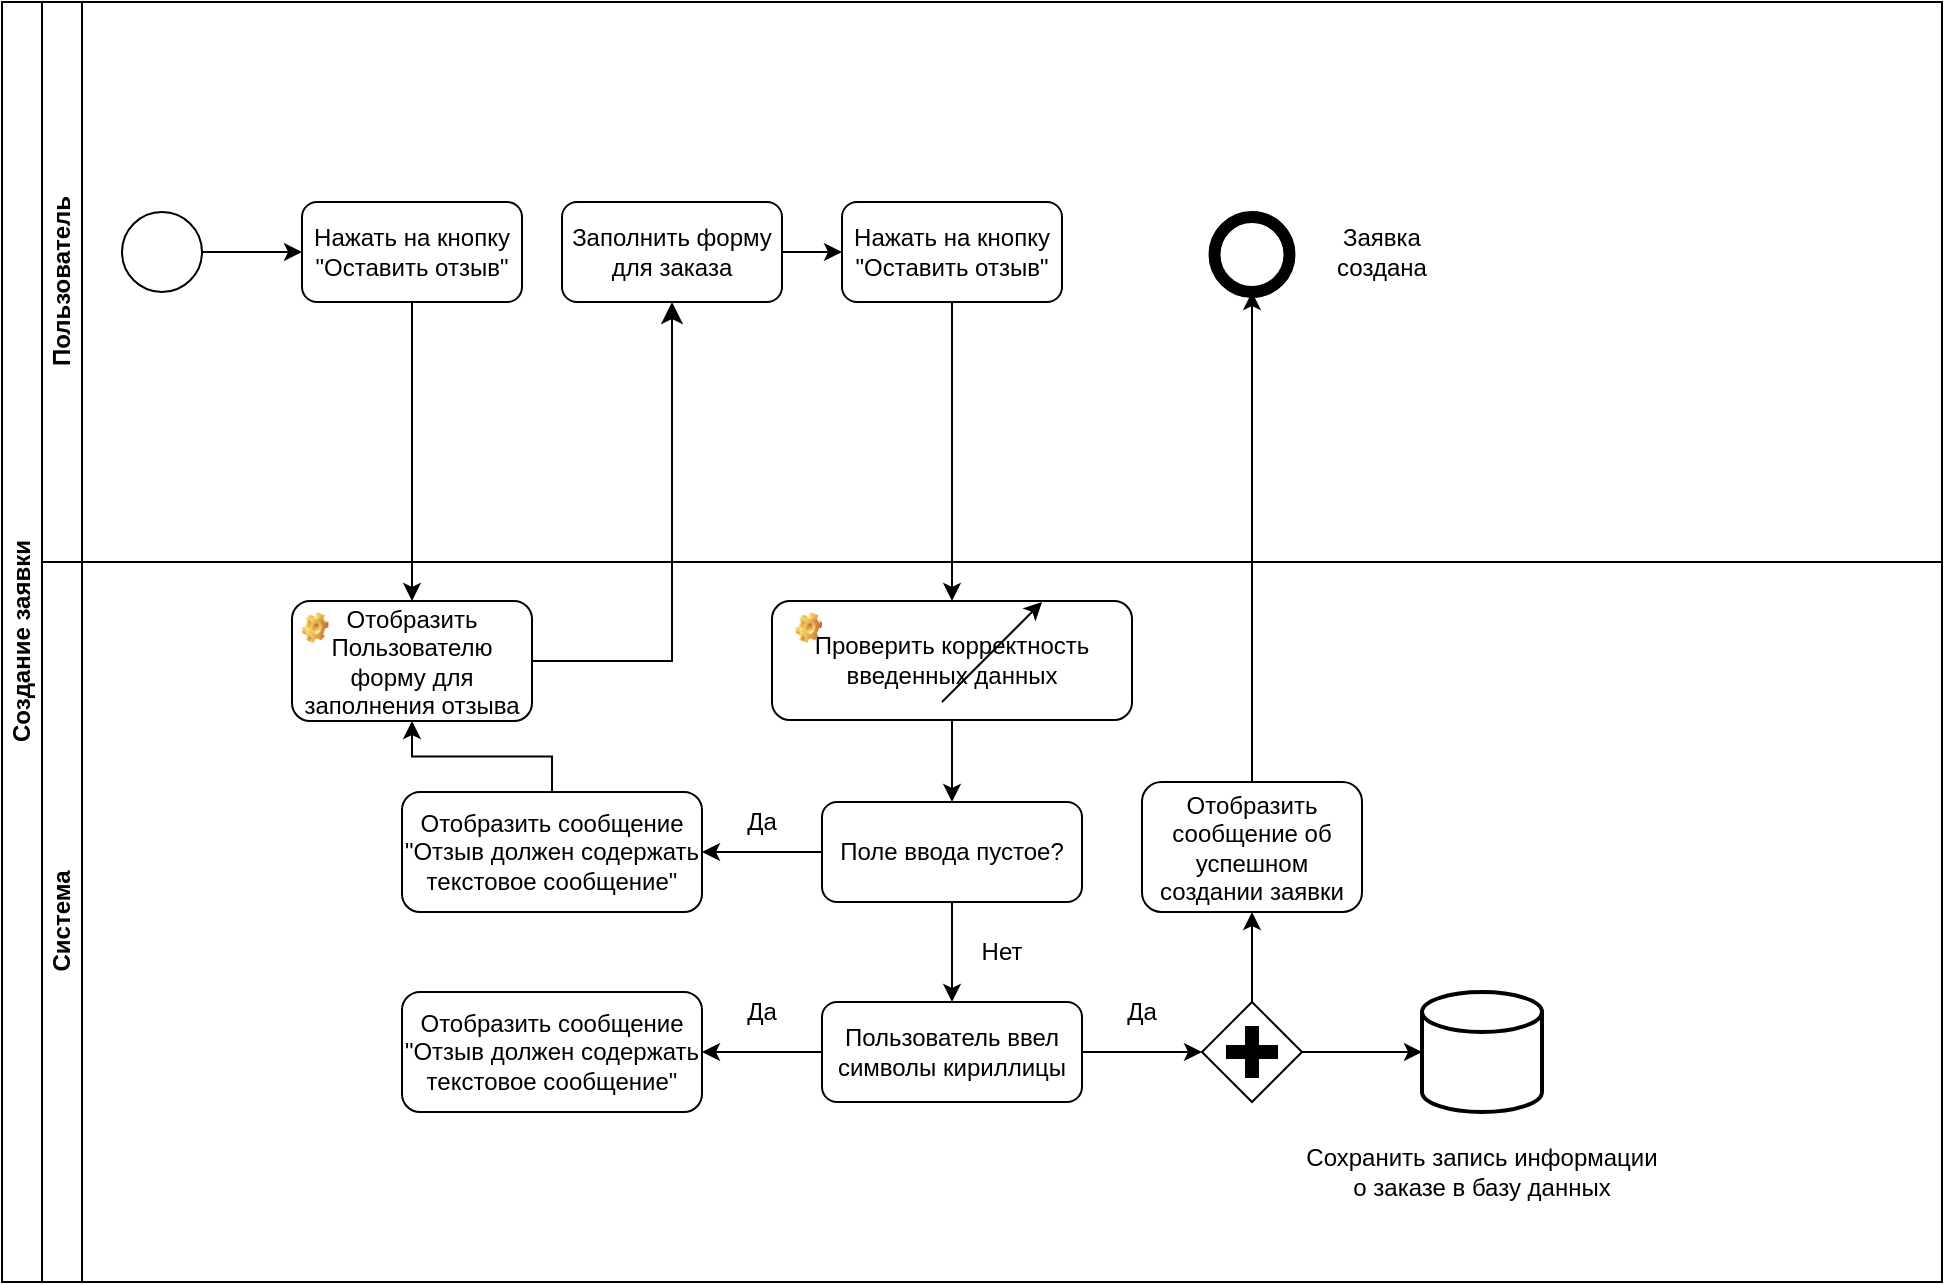<mxfile version="24.8.3">
  <diagram name="Страница — 1" id="IflniPAnc-2VBu9d5ubB">
    <mxGraphModel dx="794" dy="660" grid="1" gridSize="10" guides="1" tooltips="1" connect="1" arrows="1" fold="1" page="1" pageScale="1" pageWidth="1169" pageHeight="827" math="0" shadow="0">
      <root>
        <mxCell id="0" />
        <mxCell id="1" parent="0" />
        <mxCell id="_352U6r1tiJMxSs29HgW-1" value="Создание заявки" style="swimlane;html=1;childLayout=stackLayout;resizeParent=1;resizeParentMax=0;horizontal=0;startSize=20;horizontalStack=0;resizeHeight=1;resizeWidth=1;" vertex="1" parent="1">
          <mxGeometry x="120" y="120" width="970" height="640" as="geometry" />
        </mxCell>
        <mxCell id="_352U6r1tiJMxSs29HgW-2" value="Пользователь" style="swimlane;html=1;startSize=20;horizontal=0;" vertex="1" parent="_352U6r1tiJMxSs29HgW-1">
          <mxGeometry x="20" width="950" height="280" as="geometry" />
        </mxCell>
        <mxCell id="_352U6r1tiJMxSs29HgW-3" value="" style="ellipse;whiteSpace=wrap;html=1;aspect=fixed;" vertex="1" parent="_352U6r1tiJMxSs29HgW-2">
          <mxGeometry x="40" y="105" width="40" height="40" as="geometry" />
        </mxCell>
        <mxCell id="_352U6r1tiJMxSs29HgW-4" value="Нажать на кнопку &quot;Оставить отзыв&quot;" style="rounded=1;whiteSpace=wrap;html=1;" vertex="1" parent="_352U6r1tiJMxSs29HgW-2">
          <mxGeometry x="130" y="100" width="110" height="50" as="geometry" />
        </mxCell>
        <mxCell id="_352U6r1tiJMxSs29HgW-5" value="" style="endArrow=classic;html=1;rounded=0;exitX=1;exitY=0.5;exitDx=0;exitDy=0;entryX=0;entryY=0.5;entryDx=0;entryDy=0;" edge="1" parent="_352U6r1tiJMxSs29HgW-2" source="_352U6r1tiJMxSs29HgW-3" target="_352U6r1tiJMxSs29HgW-4">
          <mxGeometry width="50" height="50" relative="1" as="geometry">
            <mxPoint x="80" y="195" as="sourcePoint" />
            <mxPoint x="130" y="145" as="targetPoint" />
          </mxGeometry>
        </mxCell>
        <mxCell id="_352U6r1tiJMxSs29HgW-6" value="Заполнить форму для заказа" style="rounded=1;whiteSpace=wrap;html=1;" vertex="1" parent="_352U6r1tiJMxSs29HgW-2">
          <mxGeometry x="260" y="100" width="110" height="50" as="geometry" />
        </mxCell>
        <mxCell id="_352U6r1tiJMxSs29HgW-7" value="" style="ellipse;whiteSpace=wrap;html=1;aspect=fixed;strokeWidth=6;" vertex="1" parent="_352U6r1tiJMxSs29HgW-2">
          <mxGeometry x="586.25" y="107.5" width="37.5" height="37.5" as="geometry" />
        </mxCell>
        <mxCell id="_352U6r1tiJMxSs29HgW-8" value="Заявка создана" style="text;html=1;align=center;verticalAlign=middle;whiteSpace=wrap;rounded=0;" vertex="1" parent="_352U6r1tiJMxSs29HgW-2">
          <mxGeometry x="640" y="110" width="60" height="30" as="geometry" />
        </mxCell>
        <mxCell id="_352U6r1tiJMxSs29HgW-9" value="Нажать на кнопку &quot;Оставить отзыв&quot;" style="rounded=1;whiteSpace=wrap;html=1;" vertex="1" parent="_352U6r1tiJMxSs29HgW-2">
          <mxGeometry x="400" y="100" width="110" height="50" as="geometry" />
        </mxCell>
        <mxCell id="_352U6r1tiJMxSs29HgW-10" value="" style="endArrow=classic;html=1;rounded=0;exitX=1;exitY=0.5;exitDx=0;exitDy=0;entryX=0;entryY=0.5;entryDx=0;entryDy=0;" edge="1" parent="_352U6r1tiJMxSs29HgW-2" source="_352U6r1tiJMxSs29HgW-6" target="_352U6r1tiJMxSs29HgW-9">
          <mxGeometry width="50" height="50" relative="1" as="geometry">
            <mxPoint x="440" y="250" as="sourcePoint" />
            <mxPoint x="490" y="200" as="targetPoint" />
          </mxGeometry>
        </mxCell>
        <mxCell id="_352U6r1tiJMxSs29HgW-11" value="" style="endArrow=classic;html=1;rounded=0;exitX=0.5;exitY=1;exitDx=0;exitDy=0;entryX=0.5;entryY=0;entryDx=0;entryDy=0;" edge="1" parent="_352U6r1tiJMxSs29HgW-1" source="_352U6r1tiJMxSs29HgW-4" target="_352U6r1tiJMxSs29HgW-14">
          <mxGeometry width="50" height="50" relative="1" as="geometry">
            <mxPoint x="180" y="240" as="sourcePoint" />
            <mxPoint x="200" y="360" as="targetPoint" />
          </mxGeometry>
        </mxCell>
        <mxCell id="_352U6r1tiJMxSs29HgW-12" value="" style="edgeStyle=segmentEdgeStyle;endArrow=classic;html=1;curved=0;rounded=0;endSize=8;startSize=8;exitX=1;exitY=0.5;exitDx=0;exitDy=0;entryX=0.5;entryY=1;entryDx=0;entryDy=0;" edge="1" parent="_352U6r1tiJMxSs29HgW-1" source="_352U6r1tiJMxSs29HgW-14" target="_352U6r1tiJMxSs29HgW-6">
          <mxGeometry width="50" height="50" relative="1" as="geometry">
            <mxPoint x="350" y="360" as="sourcePoint" />
            <mxPoint x="400" y="310" as="targetPoint" />
          </mxGeometry>
        </mxCell>
        <mxCell id="_352U6r1tiJMxSs29HgW-13" value="Система" style="swimlane;html=1;startSize=20;horizontal=0;" vertex="1" parent="_352U6r1tiJMxSs29HgW-1">
          <mxGeometry x="20" y="280" width="950" height="360" as="geometry" />
        </mxCell>
        <mxCell id="_352U6r1tiJMxSs29HgW-14" value="Отобразить Пользователю форму для заполнения отзыва" style="rounded=1;whiteSpace=wrap;html=1;" vertex="1" parent="_352U6r1tiJMxSs29HgW-13">
          <mxGeometry x="125" y="19.5" width="120" height="60" as="geometry" />
        </mxCell>
        <mxCell id="_352U6r1tiJMxSs29HgW-15" value="" style="strokeWidth=2;html=1;shape=mxgraph.flowchart.database;whiteSpace=wrap;" vertex="1" parent="_352U6r1tiJMxSs29HgW-13">
          <mxGeometry x="690" y="215" width="60" height="60" as="geometry" />
        </mxCell>
        <mxCell id="_352U6r1tiJMxSs29HgW-16" value="" style="shape=image;html=1;verticalLabelPosition=bottom;verticalAlign=top;imageAspect=1;aspect=fixed;image=img/clipart/Gear_128x128.png" vertex="1" parent="_352U6r1tiJMxSs29HgW-13">
          <mxGeometry x="130" y="25" width="13.22" height="15.5" as="geometry" />
        </mxCell>
        <mxCell id="_352U6r1tiJMxSs29HgW-17" value="Сохранить запись информации о заказе в базу данных" style="text;html=1;align=center;verticalAlign=middle;whiteSpace=wrap;rounded=0;" vertex="1" parent="_352U6r1tiJMxSs29HgW-13">
          <mxGeometry x="630" y="290" width="180" height="30" as="geometry" />
        </mxCell>
        <mxCell id="_352U6r1tiJMxSs29HgW-18" value="Поле ввода пустое?" style="rounded=1;whiteSpace=wrap;html=1;" vertex="1" parent="_352U6r1tiJMxSs29HgW-13">
          <mxGeometry x="390" y="120" width="130" height="50" as="geometry" />
        </mxCell>
        <mxCell id="_352U6r1tiJMxSs29HgW-20" value="Проверить корректность введенных данных" style="rounded=1;whiteSpace=wrap;html=1;" vertex="1" parent="_352U6r1tiJMxSs29HgW-13">
          <mxGeometry x="365" y="19.5" width="180" height="59.5" as="geometry" />
        </mxCell>
        <mxCell id="_352U6r1tiJMxSs29HgW-21" value="" style="shape=image;html=1;verticalLabelPosition=bottom;verticalAlign=top;imageAspect=1;aspect=fixed;image=img/clipart/Gear_128x128.png" vertex="1" parent="_352U6r1tiJMxSs29HgW-13">
          <mxGeometry x="376.78" y="25" width="13.22" height="15.5" as="geometry" />
        </mxCell>
        <mxCell id="_352U6r1tiJMxSs29HgW-22" value="" style="endArrow=classic;html=1;rounded=0;exitX=0.5;exitY=1;exitDx=0;exitDy=0;" edge="1" parent="_352U6r1tiJMxSs29HgW-13" source="_352U6r1tiJMxSs29HgW-20" target="_352U6r1tiJMxSs29HgW-18">
          <mxGeometry width="50" height="50" relative="1" as="geometry">
            <mxPoint x="540" y="115" as="sourcePoint" />
            <mxPoint x="590" y="65" as="targetPoint" />
          </mxGeometry>
        </mxCell>
        <mxCell id="_352U6r1tiJMxSs29HgW-23" value="Нет" style="text;html=1;align=center;verticalAlign=middle;whiteSpace=wrap;rounded=0;" vertex="1" parent="_352U6r1tiJMxSs29HgW-13">
          <mxGeometry x="450" y="180" width="60" height="30" as="geometry" />
        </mxCell>
        <mxCell id="_352U6r1tiJMxSs29HgW-24" value="" style="endArrow=classic;html=1;rounded=0;exitX=0.5;exitY=0;exitDx=0;exitDy=0;entryX=0.5;entryY=1;entryDx=0;entryDy=0;edgeStyle=orthogonalEdgeStyle;" edge="1" parent="_352U6r1tiJMxSs29HgW-13" target="_352U6r1tiJMxSs29HgW-14" source="_352U6r1tiJMxSs29HgW-34">
          <mxGeometry width="50" height="50" relative="1" as="geometry">
            <mxPoint x="185" y="120" as="sourcePoint" />
            <mxPoint x="540" y="-80" as="targetPoint" />
          </mxGeometry>
        </mxCell>
        <mxCell id="_352U6r1tiJMxSs29HgW-27" value="Да" style="text;html=1;align=center;verticalAlign=middle;whiteSpace=wrap;rounded=0;" vertex="1" parent="_352U6r1tiJMxSs29HgW-13">
          <mxGeometry x="330" y="210" width="60" height="30" as="geometry" />
        </mxCell>
        <mxCell id="_352U6r1tiJMxSs29HgW-28" value="Да" style="text;html=1;align=center;verticalAlign=middle;whiteSpace=wrap;rounded=0;" vertex="1" parent="_352U6r1tiJMxSs29HgW-13">
          <mxGeometry x="520" y="210" width="60" height="30" as="geometry" />
        </mxCell>
        <mxCell id="_352U6r1tiJMxSs29HgW-29" value="" style="points=[[0.25,0.25,0],[0.5,0,0],[0.75,0.25,0],[1,0.5,0],[0.75,0.75,0],[0.5,1,0],[0.25,0.75,0],[0,0.5,0]];shape=mxgraph.bpmn.gateway2;html=1;verticalLabelPosition=bottom;labelBackgroundColor=#ffffff;verticalAlign=top;align=center;perimeter=rhombusPerimeter;outlineConnect=0;outline=none;symbol=none;gwType=parallel;" vertex="1" parent="_352U6r1tiJMxSs29HgW-13">
          <mxGeometry x="580" y="220" width="50" height="50" as="geometry" />
        </mxCell>
        <mxCell id="_352U6r1tiJMxSs29HgW-30" value="" style="endArrow=classic;html=1;rounded=0;exitX=1;exitY=0.5;exitDx=0;exitDy=0;entryX=0;entryY=0.5;entryDx=0;entryDy=0;entryPerimeter=0;" edge="1" parent="_352U6r1tiJMxSs29HgW-13" target="_352U6r1tiJMxSs29HgW-29">
          <mxGeometry width="50" height="50" relative="1" as="geometry">
            <mxPoint x="520" y="245" as="sourcePoint" />
            <mxPoint x="660" y="20" as="targetPoint" />
          </mxGeometry>
        </mxCell>
        <mxCell id="_352U6r1tiJMxSs29HgW-31" value="" style="endArrow=classic;html=1;rounded=0;exitX=1;exitY=0.5;exitDx=0;exitDy=0;entryX=0;entryY=0.5;entryDx=0;entryDy=0;entryPerimeter=0;exitPerimeter=0;" edge="1" parent="_352U6r1tiJMxSs29HgW-13" source="_352U6r1tiJMxSs29HgW-29" target="_352U6r1tiJMxSs29HgW-15">
          <mxGeometry width="50" height="50" relative="1" as="geometry">
            <mxPoint x="715" y="-130" as="sourcePoint" />
            <mxPoint x="690" y="-90" as="targetPoint" />
          </mxGeometry>
        </mxCell>
        <mxCell id="_352U6r1tiJMxSs29HgW-32" value="Отобразить сообщение об успешном создании заявки" style="rounded=1;whiteSpace=wrap;html=1;" vertex="1" parent="_352U6r1tiJMxSs29HgW-13">
          <mxGeometry x="550" y="110" width="110" height="65" as="geometry" />
        </mxCell>
        <mxCell id="_352U6r1tiJMxSs29HgW-33" value="" style="endArrow=classic;html=1;rounded=0;exitX=0.5;exitY=0;exitDx=0;exitDy=0;exitPerimeter=0;entryX=0.5;entryY=1;entryDx=0;entryDy=0;" edge="1" parent="_352U6r1tiJMxSs29HgW-13" source="_352U6r1tiJMxSs29HgW-29" target="_352U6r1tiJMxSs29HgW-32">
          <mxGeometry width="50" height="50" relative="1" as="geometry">
            <mxPoint x="610" y="70" as="sourcePoint" />
            <mxPoint x="660" y="20" as="targetPoint" />
          </mxGeometry>
        </mxCell>
        <mxCell id="_352U6r1tiJMxSs29HgW-34" value="Отобразить сообщение &quot;Отзыв должен содержать текстовое сообщение&quot;" style="rounded=1;whiteSpace=wrap;html=1;" vertex="1" parent="_352U6r1tiJMxSs29HgW-13">
          <mxGeometry x="180" y="115" width="150" height="60" as="geometry" />
        </mxCell>
        <mxCell id="_352U6r1tiJMxSs29HgW-35" value="" style="endArrow=classic;html=1;rounded=0;entryX=1;entryY=0.5;entryDx=0;entryDy=0;exitX=0;exitY=0.5;exitDx=0;exitDy=0;" edge="1" parent="_352U6r1tiJMxSs29HgW-13" source="_352U6r1tiJMxSs29HgW-18" target="_352U6r1tiJMxSs29HgW-34">
          <mxGeometry width="50" height="50" relative="1" as="geometry">
            <mxPoint x="245" y="265" as="sourcePoint" />
            <mxPoint x="295" y="215" as="targetPoint" />
          </mxGeometry>
        </mxCell>
        <mxCell id="_352U6r1tiJMxSs29HgW-39" value="Пользователь ввел символы кириллицы" style="rounded=1;whiteSpace=wrap;html=1;" vertex="1" parent="_352U6r1tiJMxSs29HgW-13">
          <mxGeometry x="390" y="220" width="130" height="50" as="geometry" />
        </mxCell>
        <mxCell id="_352U6r1tiJMxSs29HgW-41" value="" style="endArrow=classic;html=1;rounded=0;entryX=0.5;entryY=0;entryDx=0;entryDy=0;exitX=0.5;exitY=1;exitDx=0;exitDy=0;" edge="1" parent="_352U6r1tiJMxSs29HgW-13" source="_352U6r1tiJMxSs29HgW-18" target="_352U6r1tiJMxSs29HgW-39">
          <mxGeometry width="50" height="50" relative="1" as="geometry">
            <mxPoint x="290" y="310" as="sourcePoint" />
            <mxPoint x="340" y="260" as="targetPoint" />
          </mxGeometry>
        </mxCell>
        <mxCell id="_352U6r1tiJMxSs29HgW-42" value="Да" style="text;html=1;align=center;verticalAlign=middle;whiteSpace=wrap;rounded=0;" vertex="1" parent="_352U6r1tiJMxSs29HgW-13">
          <mxGeometry x="330" y="115" width="60" height="30" as="geometry" />
        </mxCell>
        <mxCell id="_352U6r1tiJMxSs29HgW-43" value="Отобразить сообщение &quot;Отзыв должен содержать текстовое сообщение&quot;" style="rounded=1;whiteSpace=wrap;html=1;" vertex="1" parent="_352U6r1tiJMxSs29HgW-13">
          <mxGeometry x="180" y="215" width="150" height="60" as="geometry" />
        </mxCell>
        <mxCell id="_352U6r1tiJMxSs29HgW-44" value="" style="endArrow=classic;html=1;rounded=0;entryX=1;entryY=0.5;entryDx=0;entryDy=0;exitX=0;exitY=0.5;exitDx=0;exitDy=0;" edge="1" parent="_352U6r1tiJMxSs29HgW-13" source="_352U6r1tiJMxSs29HgW-39" target="_352U6r1tiJMxSs29HgW-43">
          <mxGeometry width="50" height="50" relative="1" as="geometry">
            <mxPoint x="376.78" y="350" as="sourcePoint" />
            <mxPoint x="426.78" y="300" as="targetPoint" />
          </mxGeometry>
        </mxCell>
        <mxCell id="_352U6r1tiJMxSs29HgW-37" value="" style="endArrow=classic;html=1;rounded=0;exitX=0.5;exitY=1;exitDx=0;exitDy=0;entryX=0.5;entryY=0;entryDx=0;entryDy=0;" edge="1" parent="_352U6r1tiJMxSs29HgW-1" source="_352U6r1tiJMxSs29HgW-9" target="_352U6r1tiJMxSs29HgW-20">
          <mxGeometry width="50" height="50" relative="1" as="geometry">
            <mxPoint x="510" y="250" as="sourcePoint" />
            <mxPoint x="560" y="200" as="targetPoint" />
          </mxGeometry>
        </mxCell>
        <mxCell id="_352U6r1tiJMxSs29HgW-38" value="" style="endArrow=classic;html=1;rounded=0;exitX=0.5;exitY=0;exitDx=0;exitDy=0;entryX=0.5;entryY=1;entryDx=0;entryDy=0;" edge="1" parent="_352U6r1tiJMxSs29HgW-1" source="_352U6r1tiJMxSs29HgW-32" target="_352U6r1tiJMxSs29HgW-7">
          <mxGeometry width="50" height="50" relative="1" as="geometry">
            <mxPoint x="630" y="350" as="sourcePoint" />
            <mxPoint x="680" y="300" as="targetPoint" />
          </mxGeometry>
        </mxCell>
        <mxCell id="_352U6r1tiJMxSs29HgW-40" value="" style="endArrow=classic;html=1;rounded=0;" edge="1" parent="1">
          <mxGeometry width="50" height="50" relative="1" as="geometry">
            <mxPoint x="590" y="470" as="sourcePoint" />
            <mxPoint x="640" y="420" as="targetPoint" />
          </mxGeometry>
        </mxCell>
      </root>
    </mxGraphModel>
  </diagram>
</mxfile>
